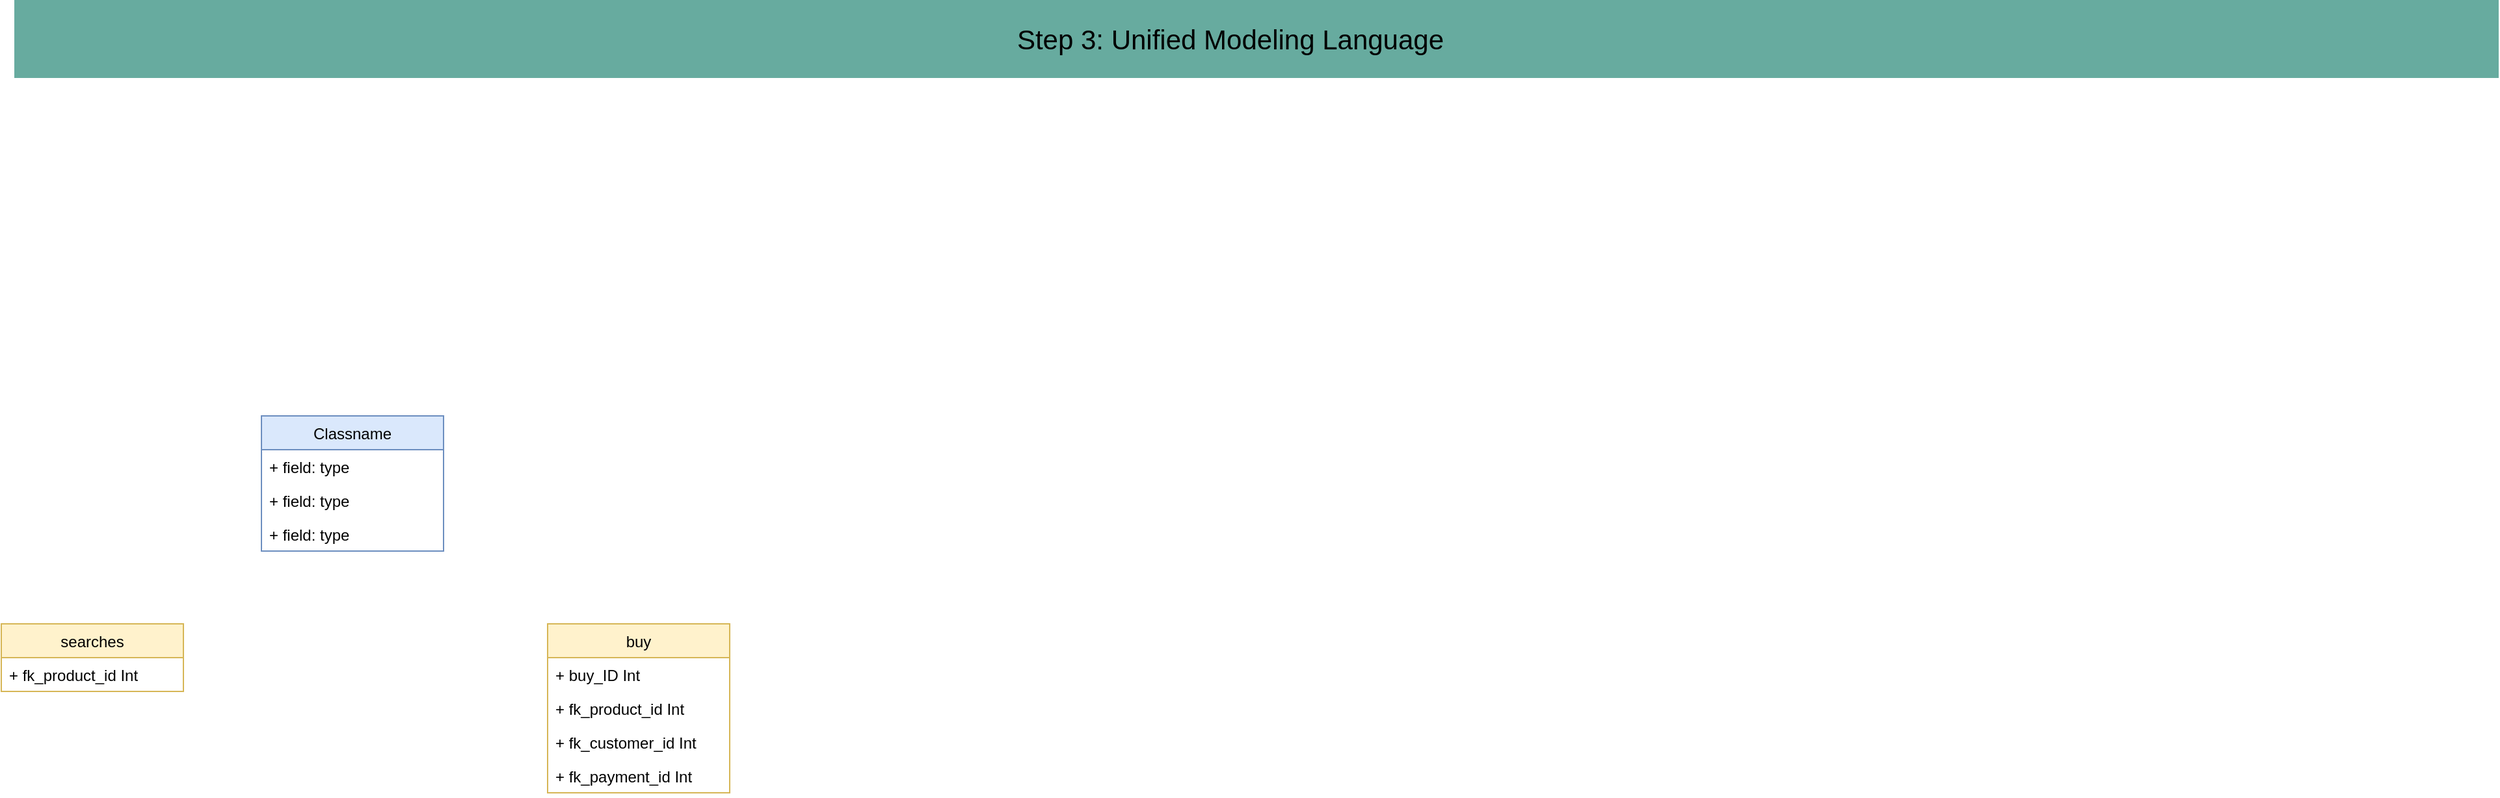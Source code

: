 <mxfile version="14.6.1" type="github">
  <diagram id="51T1Dkvb2ODKfpFt_ZPD" name="Page-1">
    <mxGraphModel dx="1038" dy="548" grid="1" gridSize="10" guides="1" tooltips="1" connect="1" arrows="1" fold="1" page="1" pageScale="1" pageWidth="827" pageHeight="1169" math="0" shadow="0">
      <root>
        <mxCell id="0" />
        <mxCell id="1" parent="0" />
        <mxCell id="ysUKuYNqQgm_iFsBiP2R-1" value="" style="rounded=0;whiteSpace=wrap;html=1;labelBackgroundColor=#009999;labelBorderColor=#000000;strokeColor=none;fillColor=#67AB9F;fontColor=#000000;" vertex="1" parent="1">
          <mxGeometry x="50" y="40" width="1910" height="60" as="geometry" />
        </mxCell>
        <mxCell id="ysUKuYNqQgm_iFsBiP2R-2" value="&lt;font style=&quot;font-size: 21px&quot;&gt;Step 3: Unified Modeling Language&lt;/font&gt;" style="text;html=1;strokeColor=none;fillColor=none;align=center;verticalAlign=middle;whiteSpace=wrap;rounded=0;labelBackgroundColor=none;fontColor=#000000;" vertex="1" parent="1">
          <mxGeometry x="70" y="60" width="1830" height="20" as="geometry" />
        </mxCell>
        <mxCell id="ysUKuYNqQgm_iFsBiP2R-3" value="Classname" style="swimlane;fontStyle=0;childLayout=stackLayout;horizontal=1;startSize=26;fillColor=#dae8fc;horizontalStack=0;resizeParent=1;resizeParentMax=0;resizeLast=0;collapsible=1;marginBottom=0;strokeColor=#6c8ebf;" vertex="1" parent="1">
          <mxGeometry x="240" y="360" width="140" height="104" as="geometry" />
        </mxCell>
        <mxCell id="ysUKuYNqQgm_iFsBiP2R-4" value="+ field: type" style="text;align=left;verticalAlign=top;spacingLeft=4;spacingRight=4;overflow=hidden;rotatable=0;points=[[0,0.5],[1,0.5]];portConstraint=eastwest;" vertex="1" parent="ysUKuYNqQgm_iFsBiP2R-3">
          <mxGeometry y="26" width="140" height="26" as="geometry" />
        </mxCell>
        <mxCell id="ysUKuYNqQgm_iFsBiP2R-5" value="+ field: type" style="text;align=left;verticalAlign=top;spacingLeft=4;spacingRight=4;overflow=hidden;rotatable=0;points=[[0,0.5],[1,0.5]];portConstraint=eastwest;" vertex="1" parent="ysUKuYNqQgm_iFsBiP2R-3">
          <mxGeometry y="52" width="140" height="26" as="geometry" />
        </mxCell>
        <mxCell id="ysUKuYNqQgm_iFsBiP2R-6" value="+ field: type" style="text;align=left;verticalAlign=top;spacingLeft=4;spacingRight=4;overflow=hidden;rotatable=0;points=[[0,0.5],[1,0.5]];portConstraint=eastwest;" vertex="1" parent="ysUKuYNqQgm_iFsBiP2R-3">
          <mxGeometry y="78" width="140" height="26" as="geometry" />
        </mxCell>
        <mxCell id="ysUKuYNqQgm_iFsBiP2R-7" value="searches" style="swimlane;fontStyle=0;childLayout=stackLayout;horizontal=1;startSize=26;fillColor=#fff2cc;horizontalStack=0;resizeParent=1;resizeParentMax=0;resizeLast=0;collapsible=1;marginBottom=0;strokeColor=#d6b656;" vertex="1" parent="1">
          <mxGeometry x="40" y="520" width="140" height="52" as="geometry" />
        </mxCell>
        <mxCell id="ysUKuYNqQgm_iFsBiP2R-8" value="+ fk_product_id Int" style="text;align=left;verticalAlign=top;spacingLeft=4;spacingRight=4;overflow=hidden;rotatable=0;points=[[0,0.5],[1,0.5]];portConstraint=eastwest;" vertex="1" parent="ysUKuYNqQgm_iFsBiP2R-7">
          <mxGeometry y="26" width="140" height="26" as="geometry" />
        </mxCell>
        <mxCell id="ysUKuYNqQgm_iFsBiP2R-18" value="buy" style="swimlane;fontStyle=0;childLayout=stackLayout;horizontal=1;startSize=26;fillColor=#fff2cc;horizontalStack=0;resizeParent=1;resizeParentMax=0;resizeLast=0;collapsible=1;marginBottom=0;strokeColor=#d6b656;" vertex="1" parent="1">
          <mxGeometry x="460" y="520" width="140" height="130" as="geometry" />
        </mxCell>
        <mxCell id="ysUKuYNqQgm_iFsBiP2R-19" value="+ buy_ID Int" style="text;align=left;verticalAlign=top;spacingLeft=4;spacingRight=4;overflow=hidden;rotatable=0;points=[[0,0.5],[1,0.5]];portConstraint=eastwest;" vertex="1" parent="ysUKuYNqQgm_iFsBiP2R-18">
          <mxGeometry y="26" width="140" height="26" as="geometry" />
        </mxCell>
        <mxCell id="ysUKuYNqQgm_iFsBiP2R-20" value="+ fk_product_id Int" style="text;align=left;verticalAlign=top;spacingLeft=4;spacingRight=4;overflow=hidden;rotatable=0;points=[[0,0.5],[1,0.5]];portConstraint=eastwest;" vertex="1" parent="ysUKuYNqQgm_iFsBiP2R-18">
          <mxGeometry y="52" width="140" height="26" as="geometry" />
        </mxCell>
        <mxCell id="ysUKuYNqQgm_iFsBiP2R-21" value="+ fk_customer_id Int" style="text;align=left;verticalAlign=top;spacingLeft=4;spacingRight=4;overflow=hidden;rotatable=0;points=[[0,0.5],[1,0.5]];portConstraint=eastwest;" vertex="1" parent="ysUKuYNqQgm_iFsBiP2R-18">
          <mxGeometry y="78" width="140" height="26" as="geometry" />
        </mxCell>
        <mxCell id="ysUKuYNqQgm_iFsBiP2R-23" value="+ fk_payment_id Int" style="text;align=left;verticalAlign=top;spacingLeft=4;spacingRight=4;overflow=hidden;rotatable=0;points=[[0,0.5],[1,0.5]];portConstraint=eastwest;" vertex="1" parent="ysUKuYNqQgm_iFsBiP2R-18">
          <mxGeometry y="104" width="140" height="26" as="geometry" />
        </mxCell>
      </root>
    </mxGraphModel>
  </diagram>
</mxfile>
